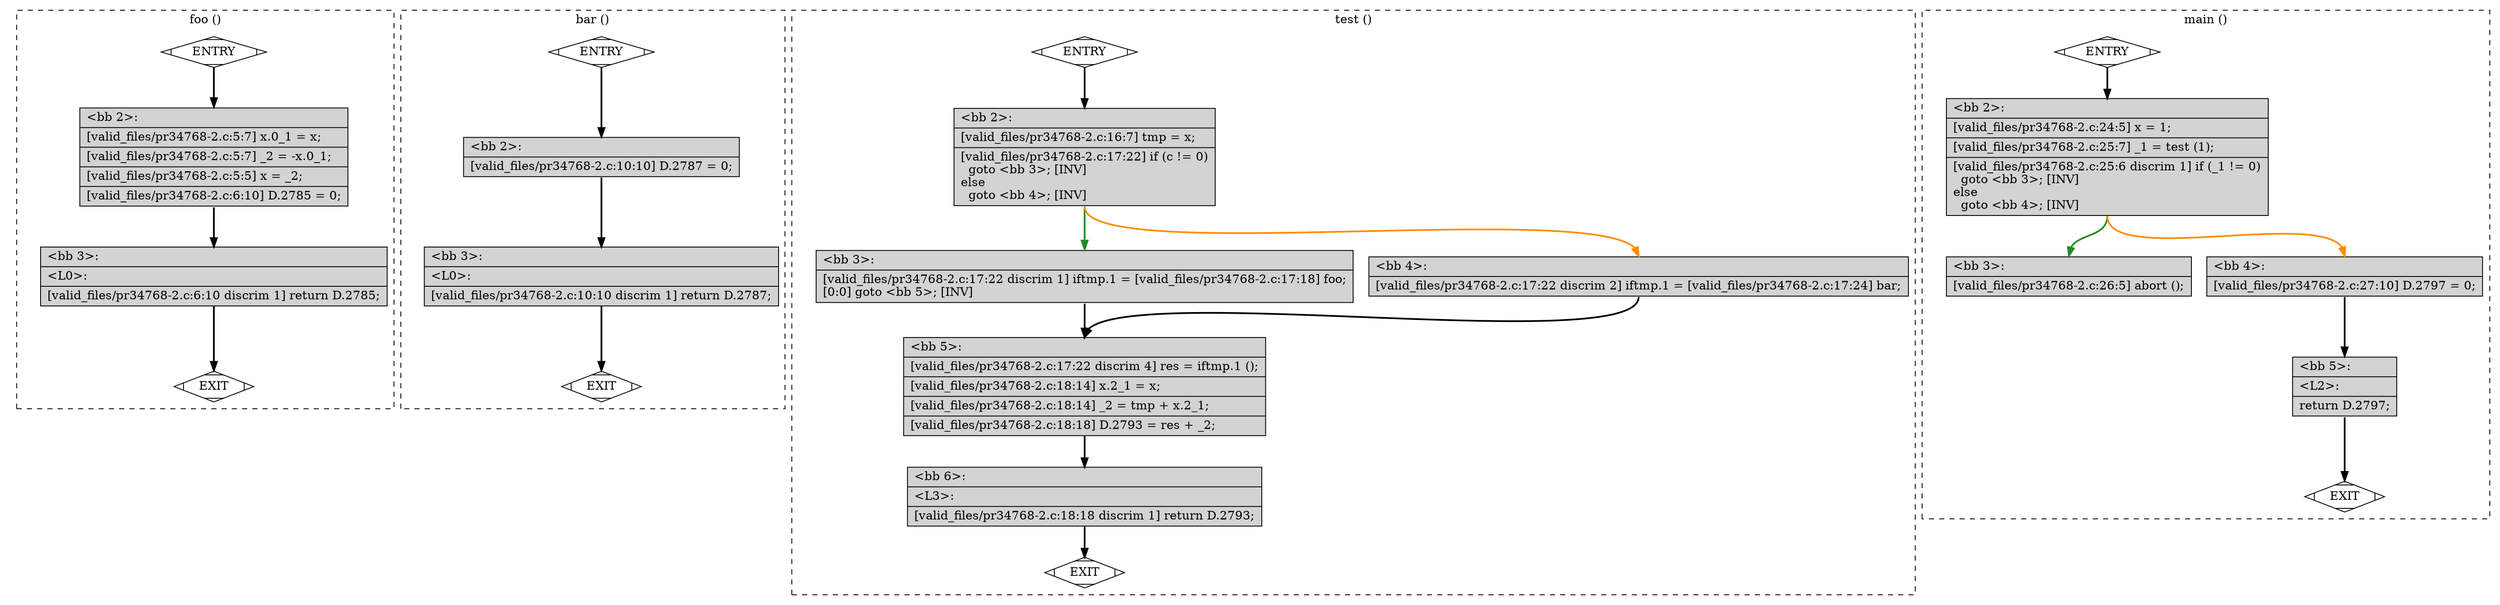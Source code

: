 digraph "a-pr34768-2.c.015t.cfg" {
overlap=false;
subgraph "cluster_foo" {
	style="dashed";
	color="black";
	label="foo ()";
	fn_0_basic_block_0 [shape=Mdiamond,style=filled,fillcolor=white,label="ENTRY"];

	fn_0_basic_block_1 [shape=Mdiamond,style=filled,fillcolor=white,label="EXIT"];

	fn_0_basic_block_2 [shape=record,style=filled,fillcolor=lightgrey,label="{\<bb\ 2\>:\l\
|[valid_files/pr34768-2.c:5:7]\ x.0_1\ =\ x;\l\
|[valid_files/pr34768-2.c:5:7]\ _2\ =\ -x.0_1;\l\
|[valid_files/pr34768-2.c:5:5]\ x\ =\ _2;\l\
|[valid_files/pr34768-2.c:6:10]\ D.2785\ =\ 0;\l\
}"];

	fn_0_basic_block_3 [shape=record,style=filled,fillcolor=lightgrey,label="{\<bb\ 3\>:\l\
|\<L0\>:\l\
|[valid_files/pr34768-2.c:6:10\ discrim\ 1]\ return\ D.2785;\l\
}"];

	fn_0_basic_block_0:s -> fn_0_basic_block_2:n [style="solid,bold",color=black,weight=100,constraint=true];
	fn_0_basic_block_2:s -> fn_0_basic_block_3:n [style="solid,bold",color=black,weight=100,constraint=true];
	fn_0_basic_block_3:s -> fn_0_basic_block_1:n [style="solid,bold",color=black,weight=10,constraint=true];
	fn_0_basic_block_0:s -> fn_0_basic_block_1:n [style="invis",constraint=true];
}
subgraph "cluster_bar" {
	style="dashed";
	color="black";
	label="bar ()";
	fn_1_basic_block_0 [shape=Mdiamond,style=filled,fillcolor=white,label="ENTRY"];

	fn_1_basic_block_1 [shape=Mdiamond,style=filled,fillcolor=white,label="EXIT"];

	fn_1_basic_block_2 [shape=record,style=filled,fillcolor=lightgrey,label="{\<bb\ 2\>:\l\
|[valid_files/pr34768-2.c:10:10]\ D.2787\ =\ 0;\l\
}"];

	fn_1_basic_block_3 [shape=record,style=filled,fillcolor=lightgrey,label="{\<bb\ 3\>:\l\
|\<L0\>:\l\
|[valid_files/pr34768-2.c:10:10\ discrim\ 1]\ return\ D.2787;\l\
}"];

	fn_1_basic_block_0:s -> fn_1_basic_block_2:n [style="solid,bold",color=black,weight=100,constraint=true];
	fn_1_basic_block_2:s -> fn_1_basic_block_3:n [style="solid,bold",color=black,weight=100,constraint=true];
	fn_1_basic_block_3:s -> fn_1_basic_block_1:n [style="solid,bold",color=black,weight=10,constraint=true];
	fn_1_basic_block_0:s -> fn_1_basic_block_1:n [style="invis",constraint=true];
}
subgraph "cluster_test" {
	style="dashed";
	color="black";
	label="test ()";
	fn_2_basic_block_0 [shape=Mdiamond,style=filled,fillcolor=white,label="ENTRY"];

	fn_2_basic_block_1 [shape=Mdiamond,style=filled,fillcolor=white,label="EXIT"];

	fn_2_basic_block_2 [shape=record,style=filled,fillcolor=lightgrey,label="{\<bb\ 2\>:\l\
|[valid_files/pr34768-2.c:16:7]\ tmp\ =\ x;\l\
|[valid_files/pr34768-2.c:17:22]\ if\ (c\ !=\ 0)\l\
\ \ goto\ \<bb\ 3\>;\ [INV]\l\
else\l\
\ \ goto\ \<bb\ 4\>;\ [INV]\l\
}"];

	fn_2_basic_block_3 [shape=record,style=filled,fillcolor=lightgrey,label="{\<bb\ 3\>:\l\
|[valid_files/pr34768-2.c:17:22\ discrim\ 1]\ iftmp.1\ =\ [valid_files/pr34768-2.c:17:18]\ foo;\l\
[0:0]\ goto\ \<bb\ 5\>;\ [INV]\l\
}"];

	fn_2_basic_block_4 [shape=record,style=filled,fillcolor=lightgrey,label="{\<bb\ 4\>:\l\
|[valid_files/pr34768-2.c:17:22\ discrim\ 2]\ iftmp.1\ =\ [valid_files/pr34768-2.c:17:24]\ bar;\l\
}"];

	fn_2_basic_block_5 [shape=record,style=filled,fillcolor=lightgrey,label="{\<bb\ 5\>:\l\
|[valid_files/pr34768-2.c:17:22\ discrim\ 4]\ res\ =\ iftmp.1\ ();\l\
|[valid_files/pr34768-2.c:18:14]\ x.2_1\ =\ x;\l\
|[valid_files/pr34768-2.c:18:14]\ _2\ =\ tmp\ +\ x.2_1;\l\
|[valid_files/pr34768-2.c:18:18]\ D.2793\ =\ res\ +\ _2;\l\
}"];

	fn_2_basic_block_6 [shape=record,style=filled,fillcolor=lightgrey,label="{\<bb\ 6\>:\l\
|\<L3\>:\l\
|[valid_files/pr34768-2.c:18:18\ discrim\ 1]\ return\ D.2793;\l\
}"];

	fn_2_basic_block_0:s -> fn_2_basic_block_2:n [style="solid,bold",color=black,weight=100,constraint=true];
	fn_2_basic_block_2:s -> fn_2_basic_block_3:n [style="solid,bold",color=forestgreen,weight=10,constraint=true];
	fn_2_basic_block_2:s -> fn_2_basic_block_4:n [style="solid,bold",color=darkorange,weight=10,constraint=true];
	fn_2_basic_block_3:s -> fn_2_basic_block_5:n [style="solid,bold",color=black,weight=100,constraint=true];
	fn_2_basic_block_4:s -> fn_2_basic_block_5:n [style="solid,bold",color=black,weight=100,constraint=true];
	fn_2_basic_block_5:s -> fn_2_basic_block_6:n [style="solid,bold",color=black,weight=100,constraint=true];
	fn_2_basic_block_6:s -> fn_2_basic_block_1:n [style="solid,bold",color=black,weight=10,constraint=true];
	fn_2_basic_block_0:s -> fn_2_basic_block_1:n [style="invis",constraint=true];
}
subgraph "cluster_main" {
	style="dashed";
	color="black";
	label="main ()";
	fn_3_basic_block_0 [shape=Mdiamond,style=filled,fillcolor=white,label="ENTRY"];

	fn_3_basic_block_1 [shape=Mdiamond,style=filled,fillcolor=white,label="EXIT"];

	fn_3_basic_block_2 [shape=record,style=filled,fillcolor=lightgrey,label="{\<bb\ 2\>:\l\
|[valid_files/pr34768-2.c:24:5]\ x\ =\ 1;\l\
|[valid_files/pr34768-2.c:25:7]\ _1\ =\ test\ (1);\l\
|[valid_files/pr34768-2.c:25:6\ discrim\ 1]\ if\ (_1\ !=\ 0)\l\
\ \ goto\ \<bb\ 3\>;\ [INV]\l\
else\l\
\ \ goto\ \<bb\ 4\>;\ [INV]\l\
}"];

	fn_3_basic_block_3 [shape=record,style=filled,fillcolor=lightgrey,label="{\<bb\ 3\>:\l\
|[valid_files/pr34768-2.c:26:5]\ abort\ ();\l\
}"];

	fn_3_basic_block_4 [shape=record,style=filled,fillcolor=lightgrey,label="{\<bb\ 4\>:\l\
|[valid_files/pr34768-2.c:27:10]\ D.2797\ =\ 0;\l\
}"];

	fn_3_basic_block_5 [shape=record,style=filled,fillcolor=lightgrey,label="{\<bb\ 5\>:\l\
|\<L2\>:\l\
|return\ D.2797;\l\
}"];

	fn_3_basic_block_0:s -> fn_3_basic_block_2:n [style="solid,bold",color=black,weight=100,constraint=true];
	fn_3_basic_block_2:s -> fn_3_basic_block_3:n [style="solid,bold",color=forestgreen,weight=10,constraint=true];
	fn_3_basic_block_2:s -> fn_3_basic_block_4:n [style="solid,bold",color=darkorange,weight=10,constraint=true];
	fn_3_basic_block_4:s -> fn_3_basic_block_5:n [style="solid,bold",color=black,weight=100,constraint=true];
	fn_3_basic_block_5:s -> fn_3_basic_block_1:n [style="solid,bold",color=black,weight=10,constraint=true];
	fn_3_basic_block_0:s -> fn_3_basic_block_1:n [style="invis",constraint=true];
}
}
